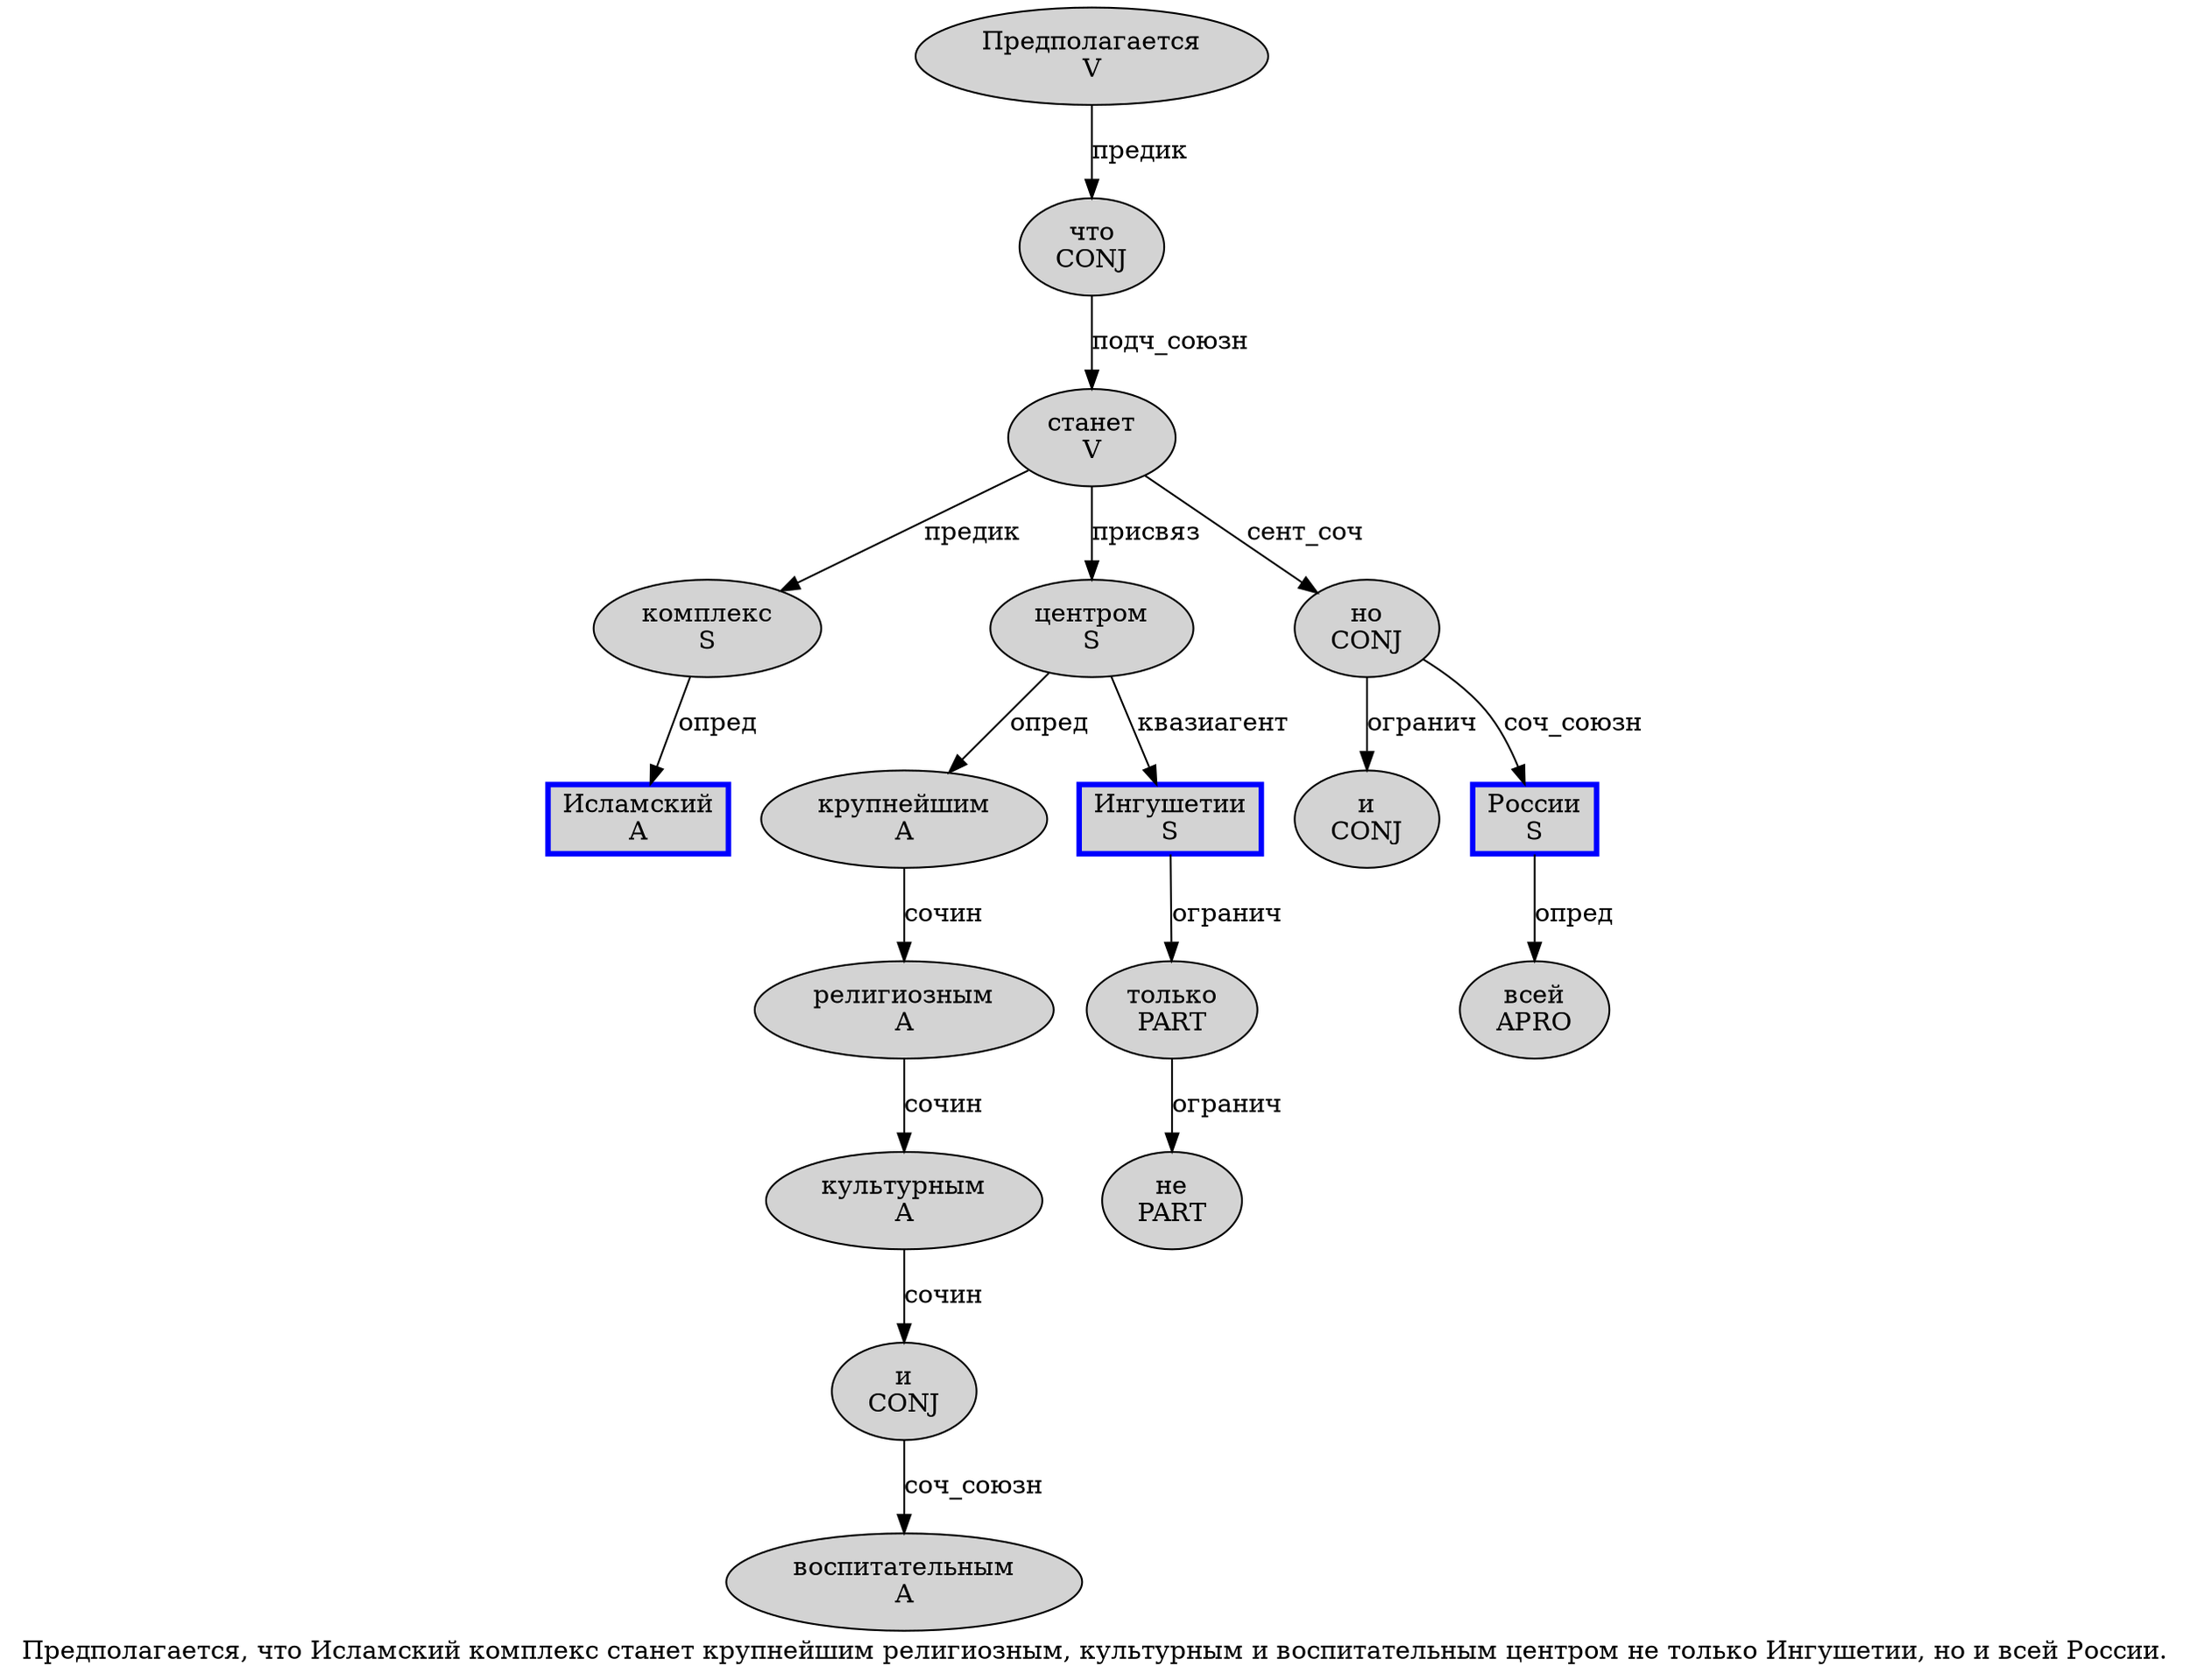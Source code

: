digraph SENTENCE_1203 {
	graph [label="Предполагается, что Исламский комплекс станет крупнейшим религиозным, культурным и воспитательным центром не только Ингушетии, но и всей России."]
	node [style=filled]
		0 [label="Предполагается
V" color="" fillcolor=lightgray penwidth=1 shape=ellipse]
		2 [label="что
CONJ" color="" fillcolor=lightgray penwidth=1 shape=ellipse]
		3 [label="Исламский
A" color=blue fillcolor=lightgray penwidth=3 shape=box]
		4 [label="комплекс
S" color="" fillcolor=lightgray penwidth=1 shape=ellipse]
		5 [label="станет
V" color="" fillcolor=lightgray penwidth=1 shape=ellipse]
		6 [label="крупнейшим
A" color="" fillcolor=lightgray penwidth=1 shape=ellipse]
		7 [label="религиозным
A" color="" fillcolor=lightgray penwidth=1 shape=ellipse]
		9 [label="культурным
A" color="" fillcolor=lightgray penwidth=1 shape=ellipse]
		10 [label="и
CONJ" color="" fillcolor=lightgray penwidth=1 shape=ellipse]
		11 [label="воспитательным
A" color="" fillcolor=lightgray penwidth=1 shape=ellipse]
		12 [label="центром
S" color="" fillcolor=lightgray penwidth=1 shape=ellipse]
		13 [label="не
PART" color="" fillcolor=lightgray penwidth=1 shape=ellipse]
		14 [label="только
PART" color="" fillcolor=lightgray penwidth=1 shape=ellipse]
		15 [label="Ингушетии
S" color=blue fillcolor=lightgray penwidth=3 shape=box]
		17 [label="но
CONJ" color="" fillcolor=lightgray penwidth=1 shape=ellipse]
		18 [label="и
CONJ" color="" fillcolor=lightgray penwidth=1 shape=ellipse]
		19 [label="всей
APRO" color="" fillcolor=lightgray penwidth=1 shape=ellipse]
		20 [label="России
S" color=blue fillcolor=lightgray penwidth=3 shape=box]
			20 -> 19 [label="опред"]
			10 -> 11 [label="соч_союзн"]
			5 -> 4 [label="предик"]
			5 -> 12 [label="присвяз"]
			5 -> 17 [label="сент_соч"]
			7 -> 9 [label="сочин"]
			15 -> 14 [label="огранич"]
			2 -> 5 [label="подч_союзн"]
			9 -> 10 [label="сочин"]
			4 -> 3 [label="опред"]
			14 -> 13 [label="огранич"]
			17 -> 18 [label="огранич"]
			17 -> 20 [label="соч_союзн"]
			12 -> 6 [label="опред"]
			12 -> 15 [label="квазиагент"]
			0 -> 2 [label="предик"]
			6 -> 7 [label="сочин"]
}